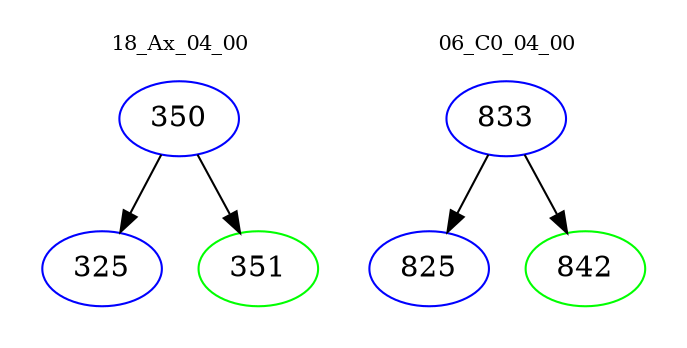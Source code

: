 digraph{
subgraph cluster_0 {
color = white
label = "18_Ax_04_00";
fontsize=10;
T0_350 [label="350", color="blue"]
T0_350 -> T0_325 [color="black"]
T0_325 [label="325", color="blue"]
T0_350 -> T0_351 [color="black"]
T0_351 [label="351", color="green"]
}
subgraph cluster_1 {
color = white
label = "06_C0_04_00";
fontsize=10;
T1_833 [label="833", color="blue"]
T1_833 -> T1_825 [color="black"]
T1_825 [label="825", color="blue"]
T1_833 -> T1_842 [color="black"]
T1_842 [label="842", color="green"]
}
}
